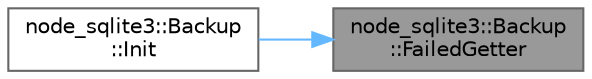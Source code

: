 digraph "node_sqlite3::Backup::FailedGetter"
{
 // LATEX_PDF_SIZE
  bgcolor="transparent";
  edge [fontname=Helvetica,fontsize=10,labelfontname=Helvetica,labelfontsize=10];
  node [fontname=Helvetica,fontsize=10,shape=box,height=0.2,width=0.4];
  rankdir="RL";
  Node1 [id="Node000001",label="node_sqlite3::Backup\l::FailedGetter",height=0.2,width=0.4,color="gray40", fillcolor="grey60", style="filled", fontcolor="black",tooltip=" "];
  Node1 -> Node2 [id="edge1_Node000001_Node000002",dir="back",color="steelblue1",style="solid",tooltip=" "];
  Node2 [id="Node000002",label="node_sqlite3::Backup\l::Init",height=0.2,width=0.4,color="grey40", fillcolor="white", style="filled",URL="$classnode__sqlite3_1_1_backup.html#ae511b656411586039109b41428e3b4f1",tooltip=" "];
}
